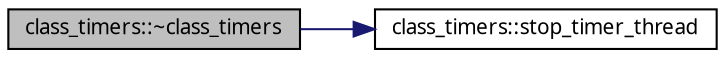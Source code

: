 digraph G
{
  edge [fontname="FreeSans.ttf",fontsize=10,labelfontname="FreeSans.ttf",labelfontsize=10];
  node [fontname="FreeSans.ttf",fontsize=10,shape=record];
  rankdir=LR;
  Node1 [label="class_timers::~class_timers",height=0.2,width=0.4,color="black", fillcolor="grey75", style="filled" fontcolor="black"];
  Node1 -> Node2 [color="midnightblue",fontsize=10,style="solid",fontname="FreeSans.ttf"];
  Node2 [label="class_timers::stop_timer_thread",height=0.2,width=0.4,color="black", fillcolor="white", style="filled",URL="$classclass__timers.html#a78d9f5ab159ec6b11b4dc4c8f351697"];
}
